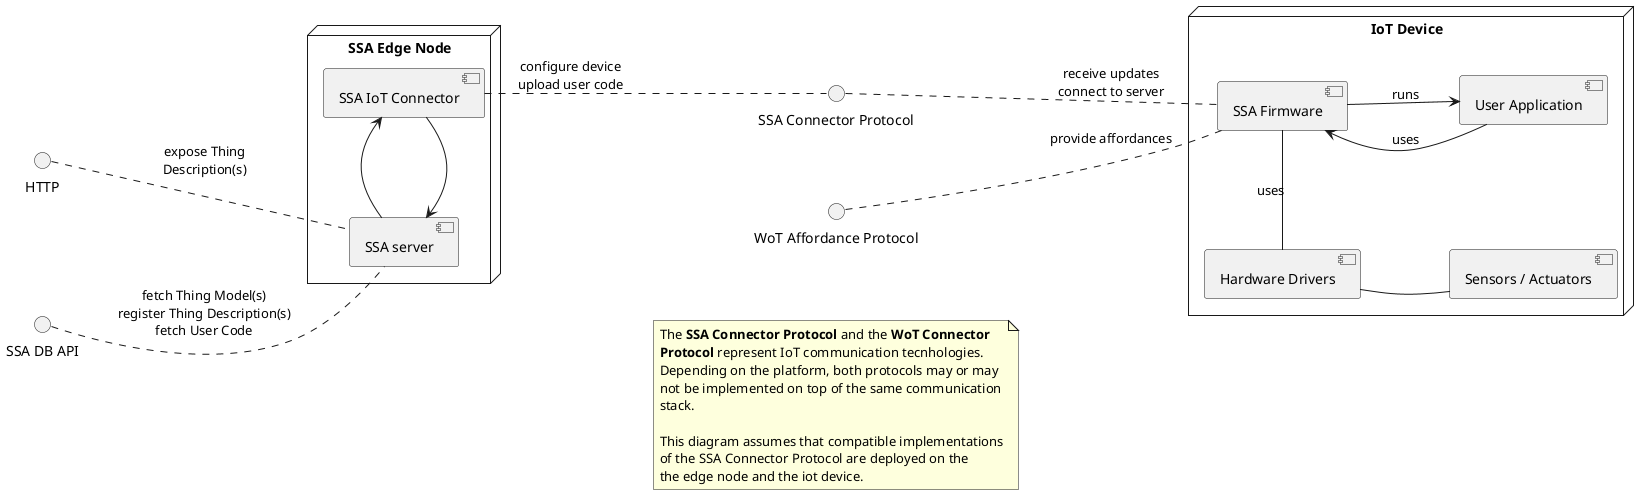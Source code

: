 @startuml
left to right direction

skinparam nodesep 100

() HTTP
() "SSA DB API" as db
() "WoT Affordance Protocol" as affProt
() "SSA Connector Protocol" as conProt

node "SSA Edge Node" as edgeNode {
    [SSA IoT Connector] as iotCon
    [SSA server] as server

    iotCon -l-> server
    server -> iotCon
}

node "IoT Device" as device {
    [SSA Firmware] as ssaFW
    [User Application] as userApp

    [Hardware Drivers] as hwd
    [Sensors / Actuators] as hw

    hwd -d- hw
    ssaFW -l- hwd : uses
    ssaFW -d-> userApp: runs
    userApp -u-> ssaFW: uses
}

server -u. db : fetch Thing Model(s)\nregister Thing Description(s)\nfetch User Code
server -u. HTTP : expose Thing\nDescription(s)
iotCon -d. conProt : configure device\nupload user code
ssaFW -u. conProt : receive updates\nconnect to server
ssaFW -u. affProt: provide affordances

conProt -r[hidden]. affProt

note as N
    The **SSA Connector Protocol** and the **WoT Connector**
    **Protocol** represent IoT communication tecnhologies.
    Depending on the platform, both protocols may or may
    not be implemented on top of the same communication
    stack.

    This diagram assumes that compatible implementations
    of the SSA Connector Protocol are deployed on the
    the edge node and the iot device.
end note

N -l[hidden]. affProt
N -l[hidden]. conProt

@enduml

